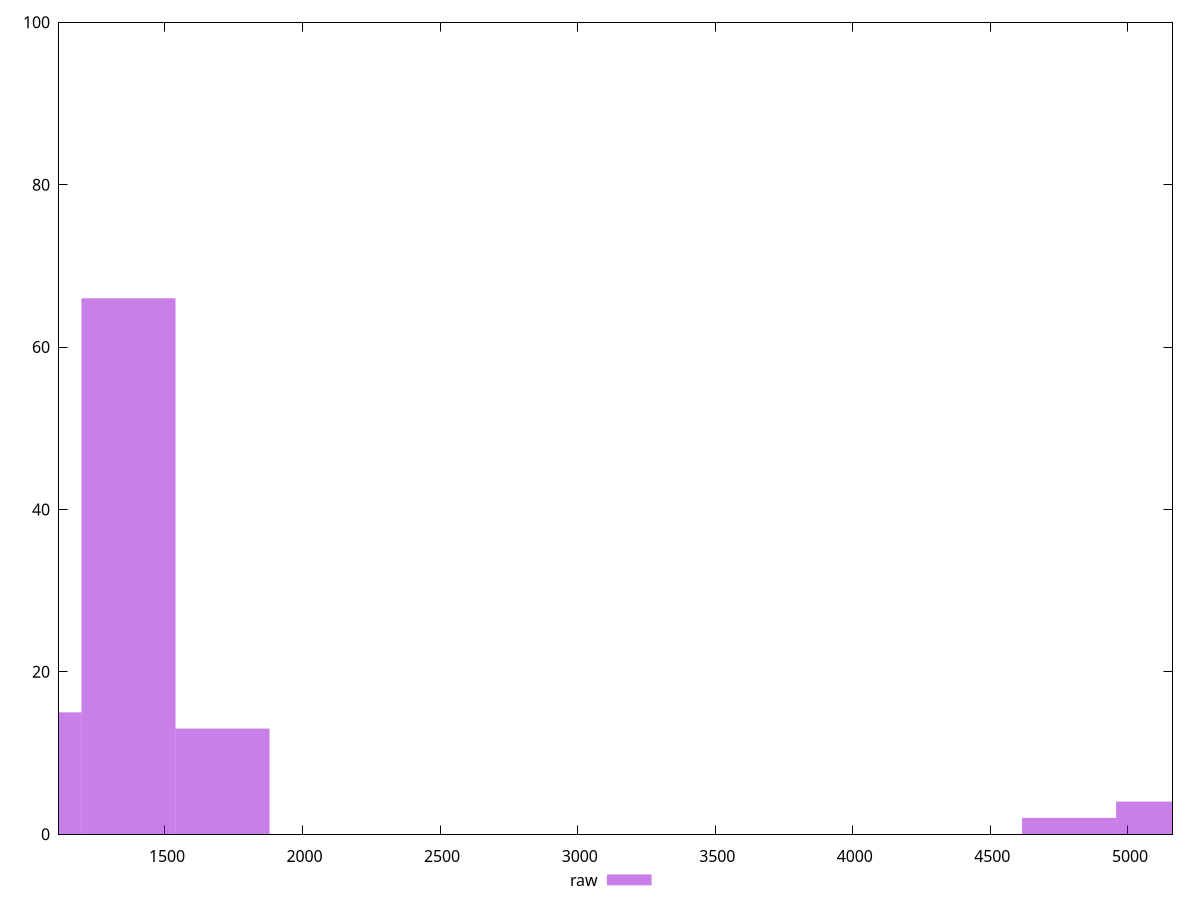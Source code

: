 reset

$raw <<EOF
1709.3006877830728 13
1367.4405502264583 66
5127.902063349218 4
1025.5804126698438 15
4786.041925792604 2
EOF

set key outside below
set boxwidth 341.8601375566146
set xrange [1115:5162]
set yrange [0:100]
set trange [0:100]
set style fill transparent solid 0.5 noborder
set terminal svg size 640, 490 enhanced background rgb 'white'
set output "reprap/render-blocking-resources/samples/pages+cached+noexternal+nomedia/raw/histogram.svg"

plot $raw title "raw" with boxes

reset
